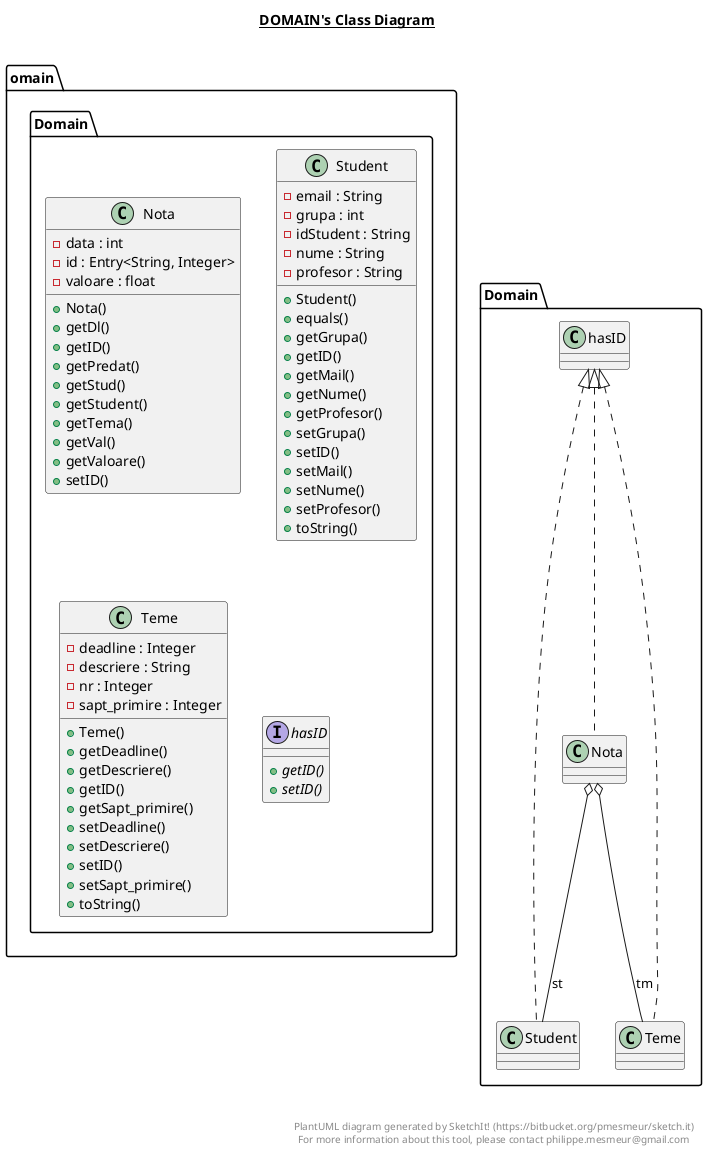 @startuml

title __DOMAIN's Class Diagram__\n

    namespace omain {
      class Domain.Nota {
          - data : int
          - id : Entry<String, Integer>
          - valoare : float
          + Nota()
          + getDl()
          + getID()
          + getPredat()
          + getStud()
          + getStudent()
          + getTema()
          + getVal()
          + getValoare()
          + setID()
      }
    }

  


    namespace omain {
      class Domain.Student {
          - email : String
          - grupa : int
          - idStudent : String
          - nume : String
          - profesor : String
          + Student()
          + equals()
          + getGrupa()
          + getID()
          + getMail()
          + getNume()
          + getProfesor()
          + setGrupa()
          + setID()
          + setMail()
          + setNume()
          + setProfesor()
          + toString()
      }
    }

  


    namespace omain {
      class Domain.Teme {
          - deadline : Integer
          - descriere : String
          - nr : Integer
          - sapt_primire : Integer
          + Teme()
          + getDeadline()
          + getDescriere()
          + getID()
          + getSapt_primire()
          + setDeadline()
          + setDescriere()
          + setID()
          + setSapt_primire()
          + toString()
      }
    }

  


    namespace omain {
      interface Domain.hasID {
          {abstract} + getID()
          {abstract} + setID()
      }
    }

  

  Domain.Nota .up.|> Domain.hasID
  Domain.Nota o-- Domain.Student : st
  Domain.Nota o-- Domain.Teme : tm
  Domain.Student .up.|> Domain.hasID
  Domain.Teme .up.|> Domain.hasID


right footer


PlantUML diagram generated by SketchIt! (https://bitbucket.org/pmesmeur/sketch.it)
For more information about this tool, please contact philippe.mesmeur@gmail.com
endfooter

@enduml
